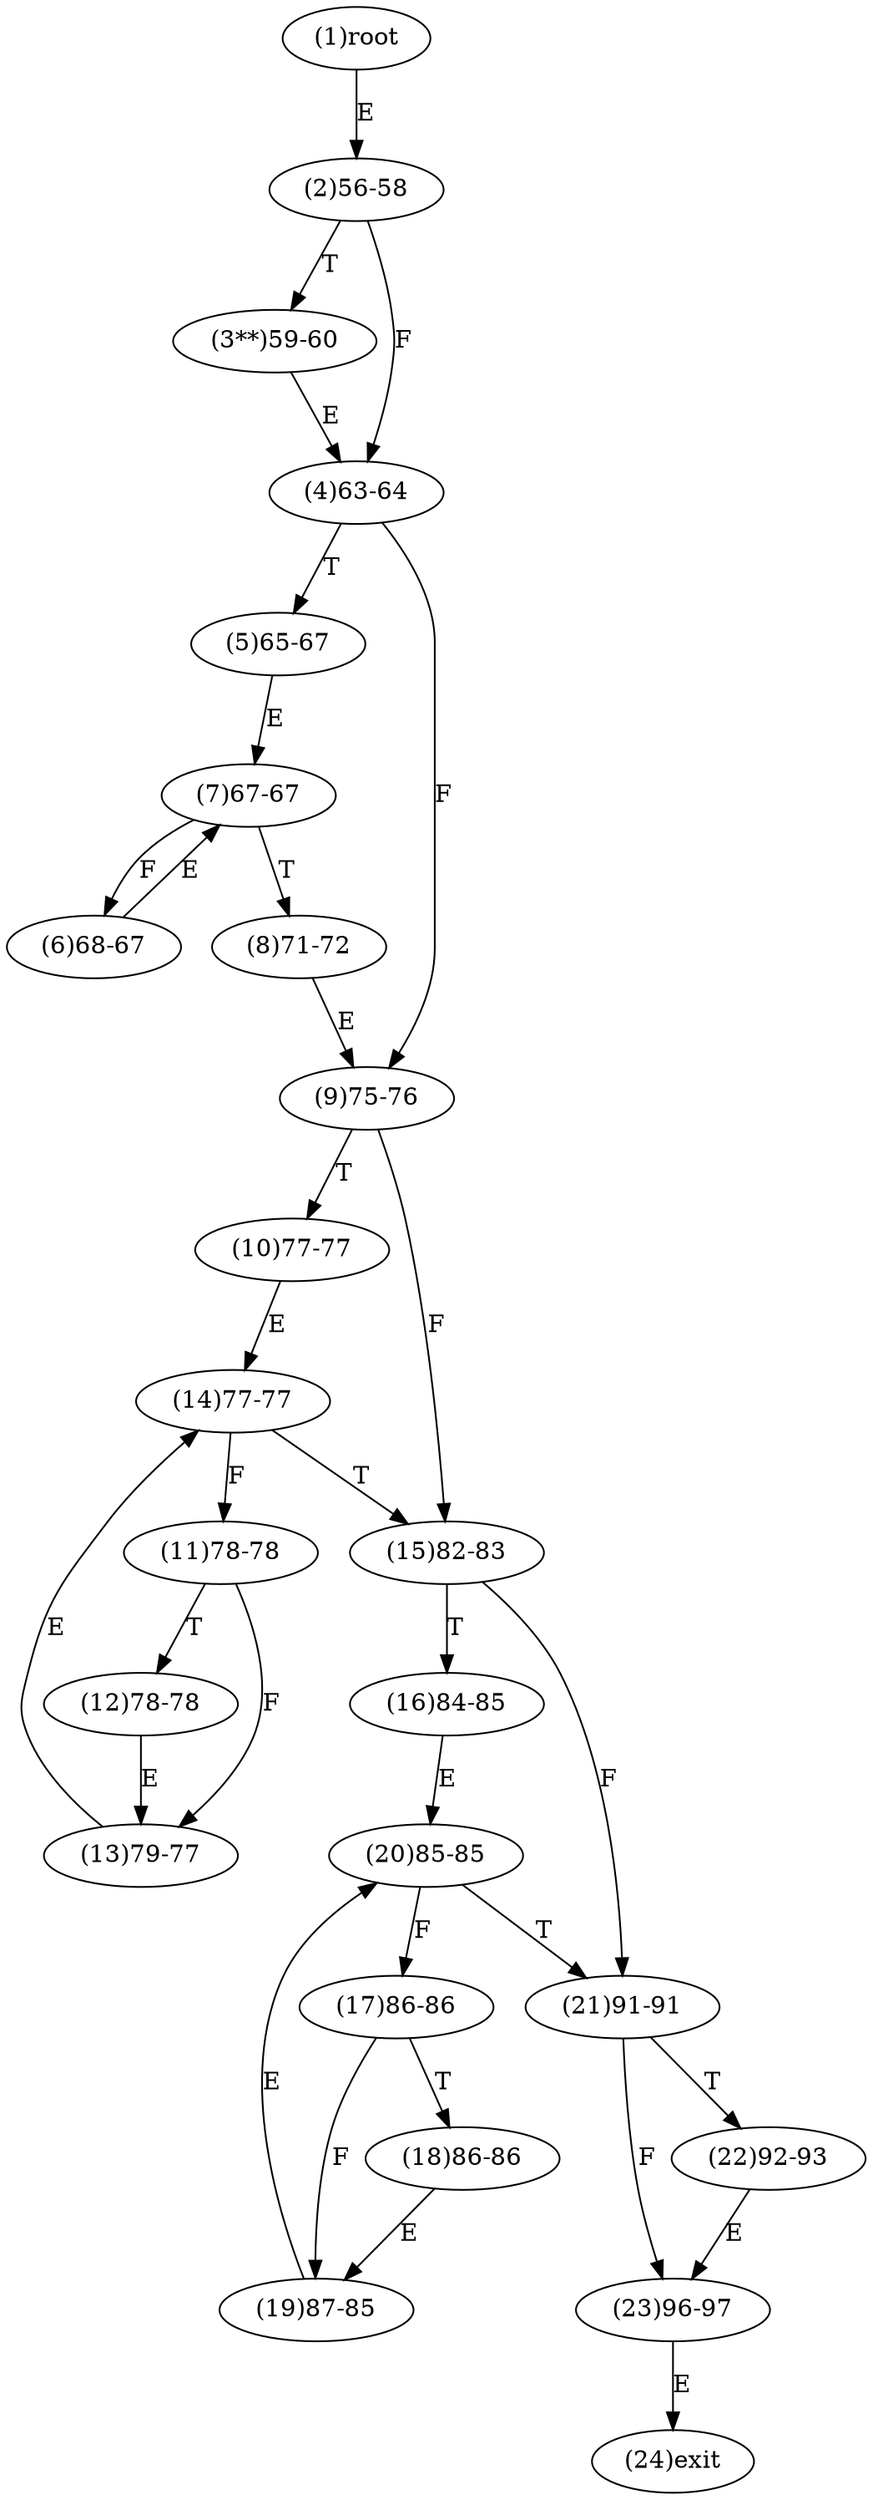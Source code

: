 digraph "" { 
1[ label="(1)root"];
2[ label="(2)56-58"];
3[ label="(3**)59-60"];
4[ label="(4)63-64"];
5[ label="(5)65-67"];
6[ label="(6)68-67"];
7[ label="(7)67-67"];
8[ label="(8)71-72"];
9[ label="(9)75-76"];
10[ label="(10)77-77"];
11[ label="(11)78-78"];
12[ label="(12)78-78"];
13[ label="(13)79-77"];
14[ label="(14)77-77"];
15[ label="(15)82-83"];
17[ label="(17)86-86"];
16[ label="(16)84-85"];
19[ label="(19)87-85"];
18[ label="(18)86-86"];
21[ label="(21)91-91"];
20[ label="(20)85-85"];
23[ label="(23)96-97"];
22[ label="(22)92-93"];
24[ label="(24)exit"];
1->2[ label="E"];
2->4[ label="F"];
2->3[ label="T"];
3->4[ label="E"];
4->9[ label="F"];
4->5[ label="T"];
5->7[ label="E"];
6->7[ label="E"];
7->6[ label="F"];
7->8[ label="T"];
8->9[ label="E"];
9->15[ label="F"];
9->10[ label="T"];
10->14[ label="E"];
11->13[ label="F"];
11->12[ label="T"];
12->13[ label="E"];
13->14[ label="E"];
14->11[ label="F"];
14->15[ label="T"];
15->21[ label="F"];
15->16[ label="T"];
16->20[ label="E"];
17->19[ label="F"];
17->18[ label="T"];
18->19[ label="E"];
19->20[ label="E"];
20->17[ label="F"];
20->21[ label="T"];
21->23[ label="F"];
21->22[ label="T"];
22->23[ label="E"];
23->24[ label="E"];
}